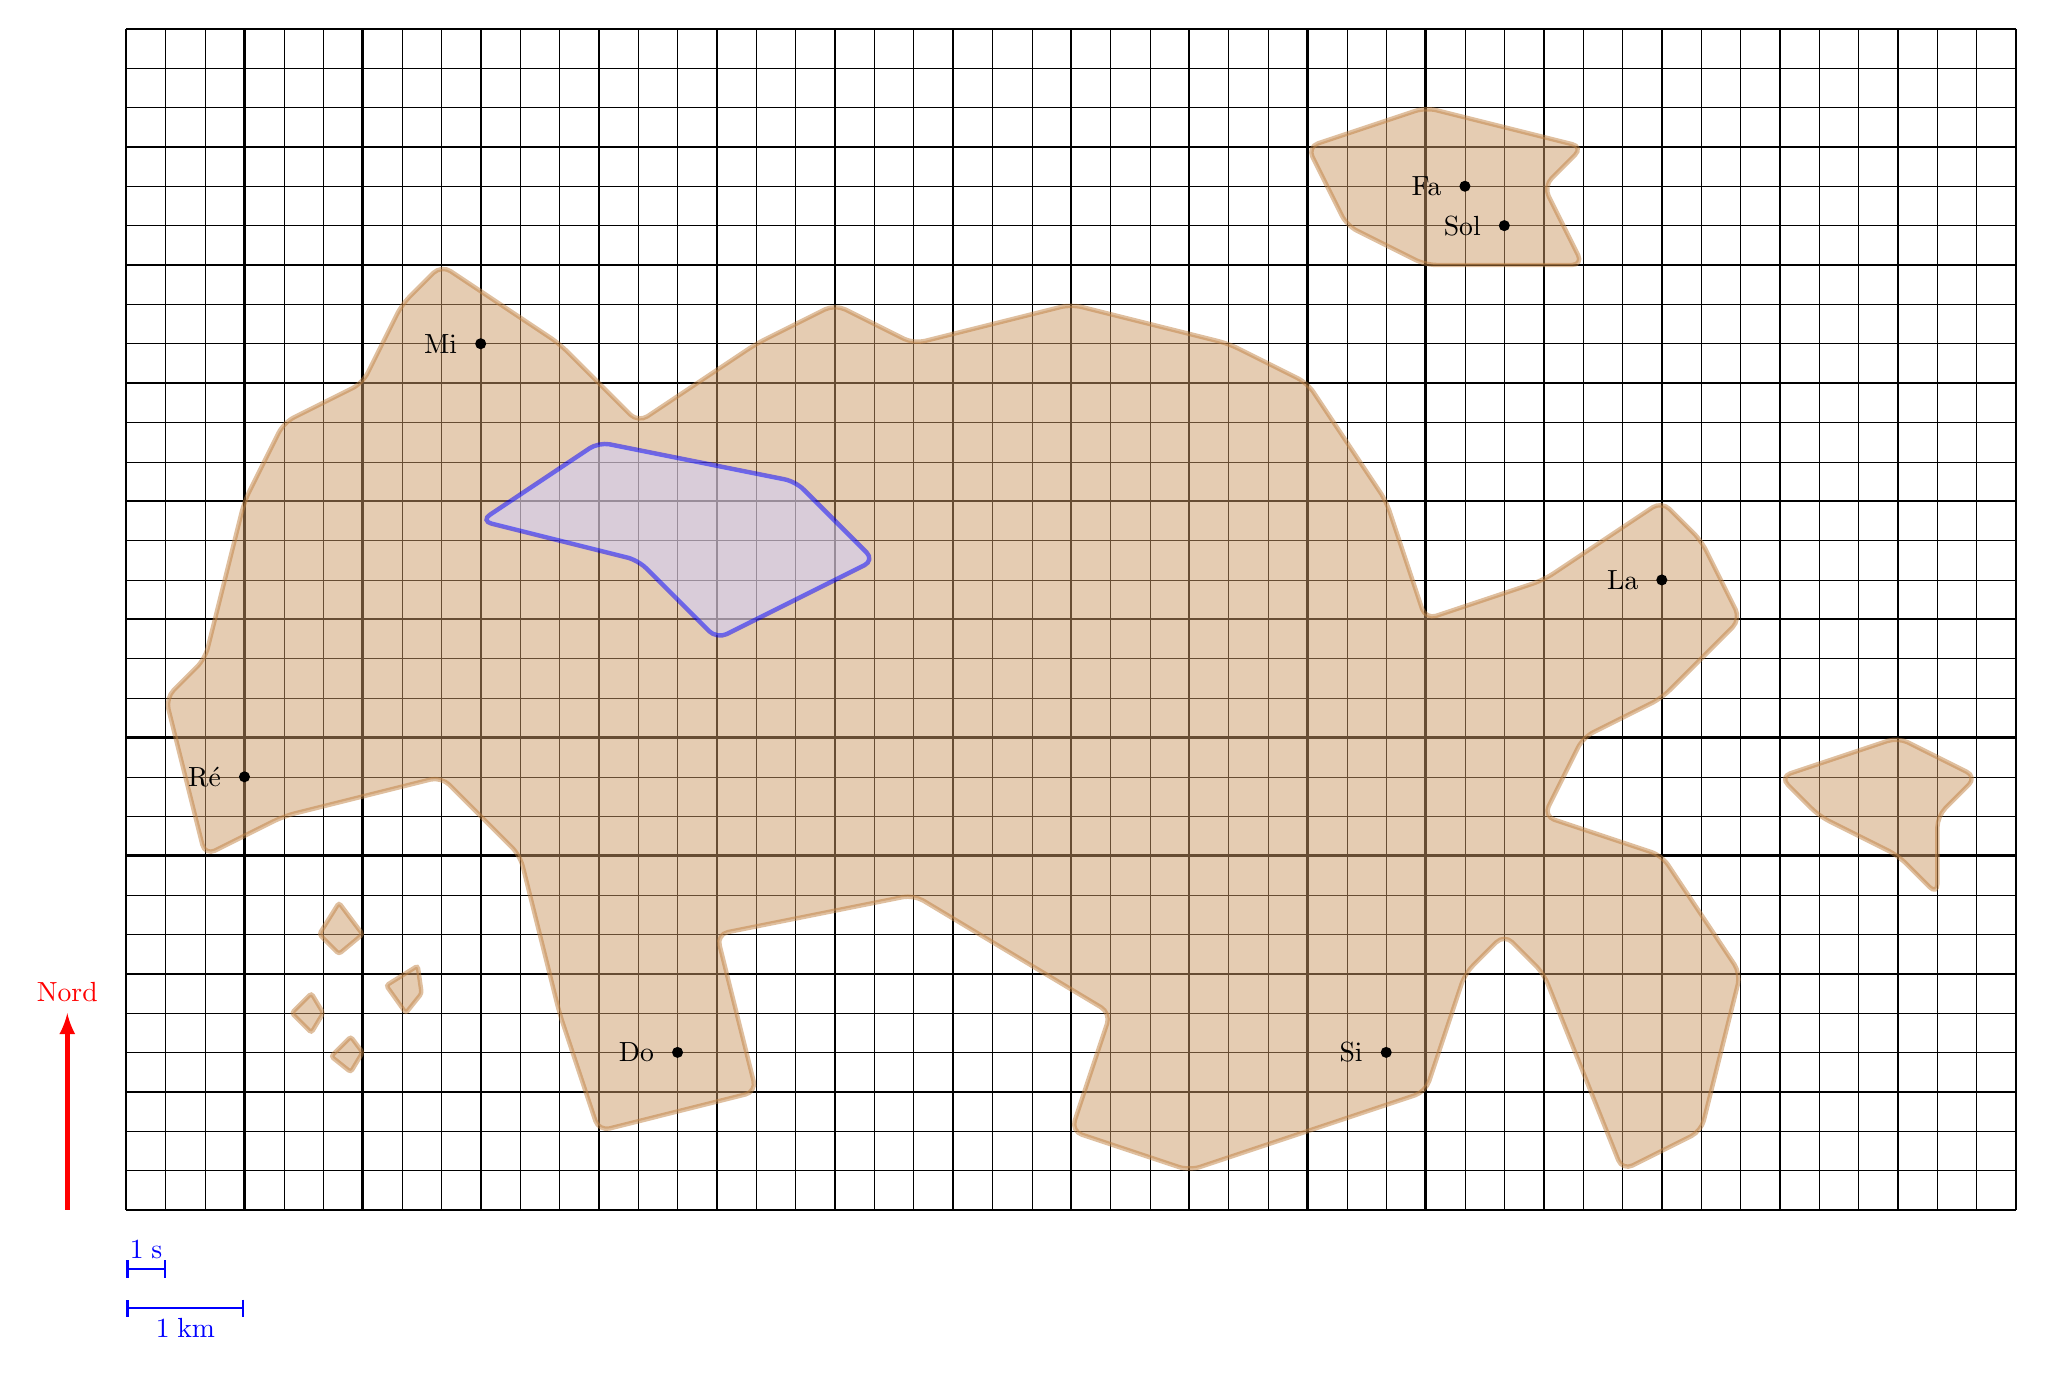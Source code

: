 \begin{tikzpicture}[scale=0.5]


% La grille 

\draw[step=1,very thin] (0,0) grid (48,30);
\draw[step = 3, thick] (0,0) grid (48,30);

% Echelle 

\draw[|-|,blue, thick]  (0,-2.5)--(3,-2.5) node[midway, below] {$1\; \text{km}$};
\draw[|-|,blue, thick]  (0,-1.5)--(1,-1.5) node[midway, above] {$1\; \text{s}$};
\draw[->,>=latex,ultra thick, red] (-1.5,0)--+(0,5) node [above] {Nord};


% Ile

% Ile principale
\draw[ultra thick, brown, fill=brown!80, opacity=0.5, rounded corners]
(11,5)--++(1,-3)--++(4,1)--++(-1,4)--++(5,1)--++(5,-3)--++(-1,-3)--++(3,-1)--++(6,2)--++(1,3)--++(1,1)
--++(1,-1)--++(2,-5)--++(2,1)--++(1,4)--++(-2,3)--++(-3,1)--++(1,2)--++(2,1)--++(2,2)--++(-1,2)--++(-1,1)--++(-3,-2)--++(-3,-1)--++(-1,3)--++(-2,3)--++(-2,1)--++(-4,1)--++(-4,-1)--++(-2,1)--++(-2,-1)--++(-3,-2)
--++(-2,2)--++(-3,2)--++(-1,-1)--++(-1,-2)--++(-2,-1)--++(-1,-2)--++(-1,-4)--++(-1,-1)--++(1,-4)--++(2,1)
--++(4,1)--++(2,-2)--cycle;


% Ile des phares jumeaux
\draw[ultra thick, brown, fill=brown!80, opacity=0.5, rounded corners] (33,24)--++(-2,1)--++(-1,2)--++(3,1)--++(4,-1)--++(-1,-1)--++(1,-2)--cycle;

% Petite ile a l'est
\draw[ultra thick, brown, fill=brown!80, opacity=0.5, rounded corners] (45,9)--++(-2,1)--++(-1,1)--++(3,1)--++(2,-1)--++(-1,-1)--++(0,-2)--cycle;

% Mini iles
\draw[ultra thick, brown, fill=brown!80, opacity=0.5, rounded corners=1] (5,5)--++(-0.3,-0.5)--++(-0.5,0.5)--++(0.5,0.5)--cycle;
\draw[ultra thick, brown, fill=brown!80, opacity=0.5, rounded corners=1] (6,4)--++(-0.3,-0.5)--++(-0.5,0.4)--++(0.5,0.5)--cycle;
\draw[ultra thick, brown, fill=brown!80, opacity=0.5, rounded corners=1] (6,7)--++(-0.6,-0.5)--++(-0.5,0.5)--++(0.5,0.8)--cycle;
\draw[ultra thick, brown, fill=brown!80, opacity=0.5, rounded corners=1] (7.5,5.5)--++(-0.4,-0.5)--++(-0.5,0.7)--++(0.8,0.5)--cycle;

% Marais
\draw[ultra thick, blue, fill=blue!20, opacity=0.5, rounded corners] (13,16.5)--++(-4,1)--++(3,2)--++(5,-1)--++(2,-2)--++(-2,-1)--++(-2,-1)--cycle;


% Les phares

\coordinate (Do) at (14,4);
\coordinate (Re) at (3,11);
\coordinate (Mi) at (9,22);
\coordinate (Fa) at (34,26); 
\coordinate (Sol) at (35,25);
\coordinate (La) at (39,16);
\coordinate (Si) at (32,4);

\fill (Do) circle (4pt) node[left=5pt] {Do};
\fill (Re) circle (4pt) node[left=5pt] {R\'e};
\fill (Mi) circle (4pt) node[left=5pt] {Mi};
\fill (Fa) circle (4pt) node[left=5pt] {Fa};
\fill (Sol) circle (4pt) node[left=5pt] {Sol};
\fill (La) circle (4pt) node[left=5pt] {La};
\fill (Si) circle (4pt) node[left=5pt] {Si};



\end{tikzpicture}
